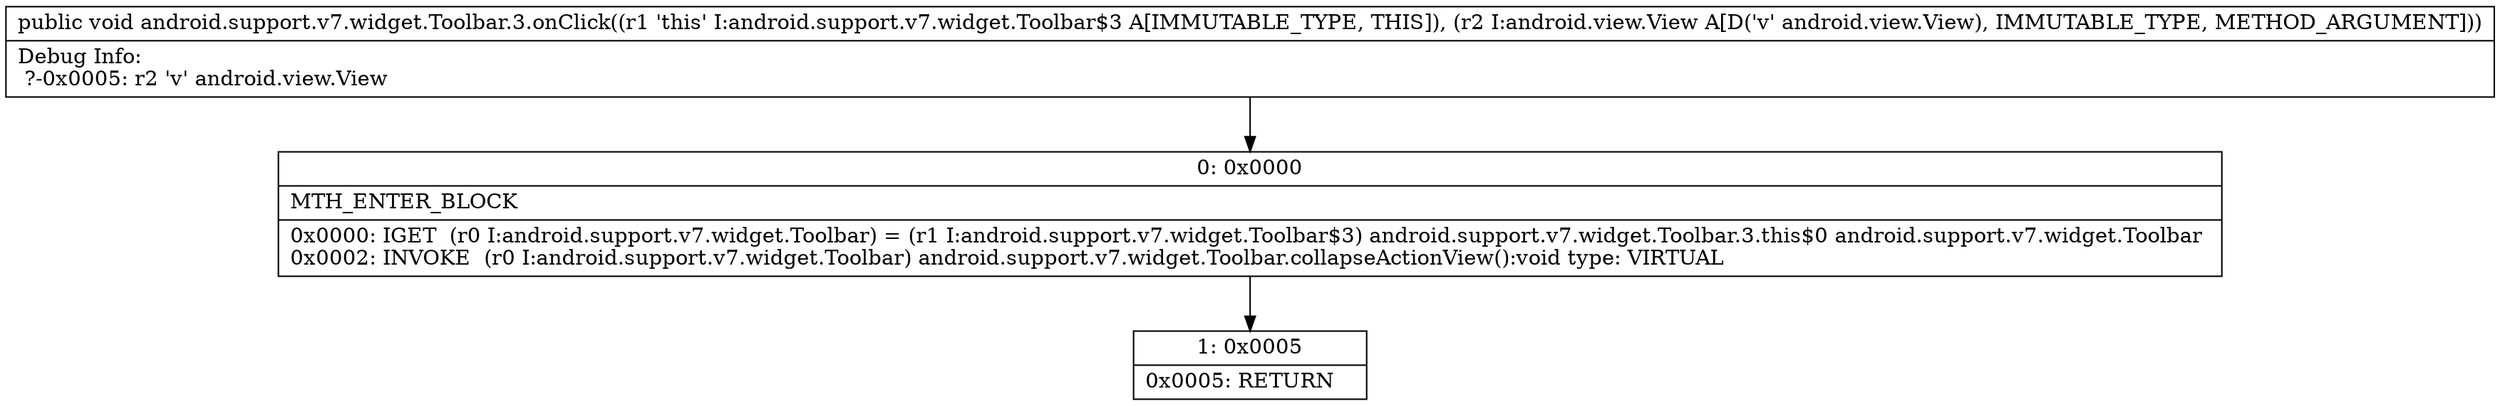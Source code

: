 digraph "CFG forandroid.support.v7.widget.Toolbar.3.onClick(Landroid\/view\/View;)V" {
Node_0 [shape=record,label="{0\:\ 0x0000|MTH_ENTER_BLOCK\l|0x0000: IGET  (r0 I:android.support.v7.widget.Toolbar) = (r1 I:android.support.v7.widget.Toolbar$3) android.support.v7.widget.Toolbar.3.this$0 android.support.v7.widget.Toolbar \l0x0002: INVOKE  (r0 I:android.support.v7.widget.Toolbar) android.support.v7.widget.Toolbar.collapseActionView():void type: VIRTUAL \l}"];
Node_1 [shape=record,label="{1\:\ 0x0005|0x0005: RETURN   \l}"];
MethodNode[shape=record,label="{public void android.support.v7.widget.Toolbar.3.onClick((r1 'this' I:android.support.v7.widget.Toolbar$3 A[IMMUTABLE_TYPE, THIS]), (r2 I:android.view.View A[D('v' android.view.View), IMMUTABLE_TYPE, METHOD_ARGUMENT]))  | Debug Info:\l  ?\-0x0005: r2 'v' android.view.View\l}"];
MethodNode -> Node_0;
Node_0 -> Node_1;
}

